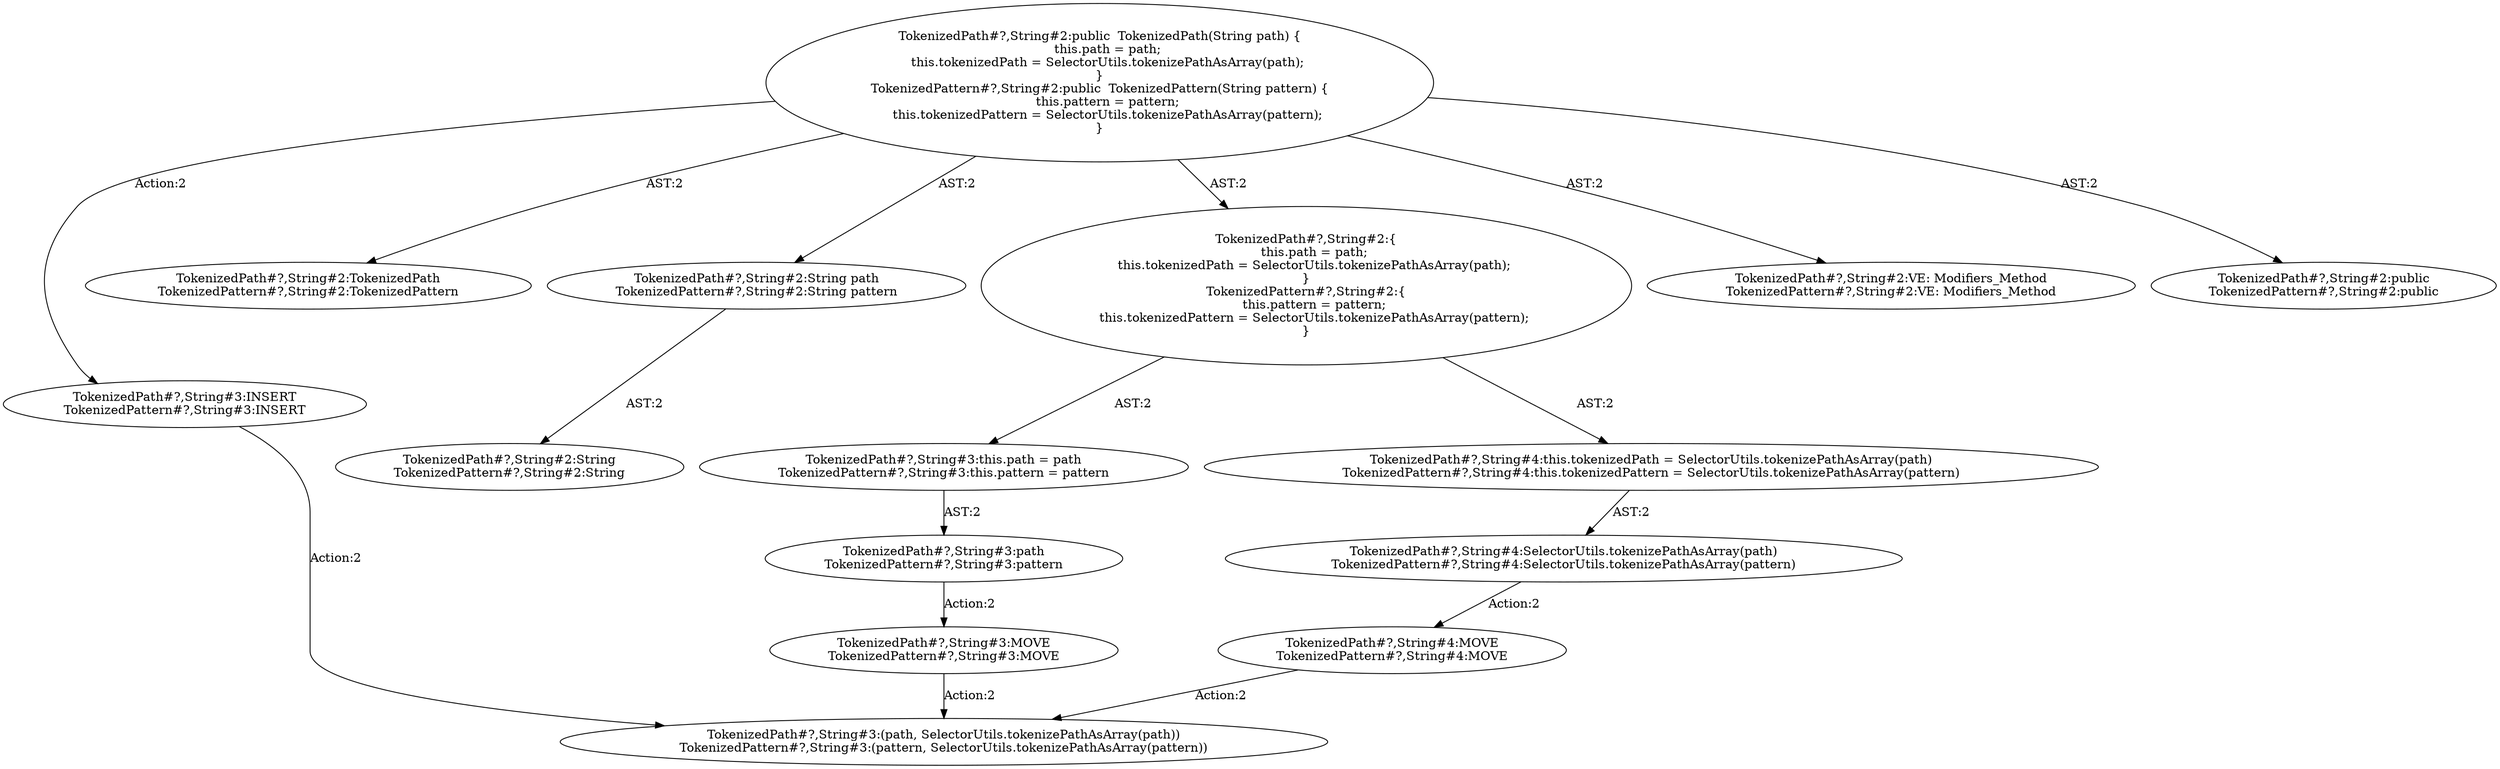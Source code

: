 digraph "Pattern" {
0 [label="TokenizedPath#?,String#3:INSERT
TokenizedPattern#?,String#3:INSERT" shape=ellipse]
1 [label="TokenizedPath#?,String#2:public  TokenizedPath(String path) \{
    this.path = path;
    this.tokenizedPath = SelectorUtils.tokenizePathAsArray(path);
\}
TokenizedPattern#?,String#2:public  TokenizedPattern(String pattern) \{
    this.pattern = pattern;
    this.tokenizedPattern = SelectorUtils.tokenizePathAsArray(pattern);
\}" shape=ellipse]
2 [label="TokenizedPath#?,String#2:TokenizedPath
TokenizedPattern#?,String#2:TokenizedPattern" shape=ellipse]
3 [label="TokenizedPath#?,String#2:String path
TokenizedPattern#?,String#2:String pattern" shape=ellipse]
4 [label="TokenizedPath#?,String#2:String
TokenizedPattern#?,String#2:String" shape=ellipse]
5 [label="TokenizedPath#?,String#2:\{
    this.path = path;
    this.tokenizedPath = SelectorUtils.tokenizePathAsArray(path);
\}
TokenizedPattern#?,String#2:\{
    this.pattern = pattern;
    this.tokenizedPattern = SelectorUtils.tokenizePathAsArray(pattern);
\}" shape=ellipse]
6 [label="TokenizedPath#?,String#3:this.path = path
TokenizedPattern#?,String#3:this.pattern = pattern" shape=ellipse]
7 [label="TokenizedPath#?,String#4:this.tokenizedPath = SelectorUtils.tokenizePathAsArray(path)
TokenizedPattern#?,String#4:this.tokenizedPattern = SelectorUtils.tokenizePathAsArray(pattern)" shape=ellipse]
8 [label="TokenizedPath#?,String#2:VE: Modifiers_Method
TokenizedPattern#?,String#2:VE: Modifiers_Method" shape=ellipse]
9 [label="TokenizedPath#?,String#2:public
TokenizedPattern#?,String#2:public" shape=ellipse]
10 [label="TokenizedPath#?,String#3:(path, SelectorUtils.tokenizePathAsArray(path))
TokenizedPattern#?,String#3:(pattern, SelectorUtils.tokenizePathAsArray(pattern))" shape=ellipse]
11 [label="TokenizedPath#?,String#3:MOVE
TokenizedPattern#?,String#3:MOVE" shape=ellipse]
12 [label="TokenizedPath#?,String#3:path
TokenizedPattern#?,String#3:pattern" shape=ellipse]
13 [label="TokenizedPath#?,String#4:MOVE
TokenizedPattern#?,String#4:MOVE" shape=ellipse]
14 [label="TokenizedPath#?,String#4:SelectorUtils.tokenizePathAsArray(path)
TokenizedPattern#?,String#4:SelectorUtils.tokenizePathAsArray(pattern)" shape=ellipse]
0 -> 10 [label="Action:2"];
1 -> 0 [label="Action:2"];
1 -> 2 [label="AST:2"];
1 -> 3 [label="AST:2"];
1 -> 5 [label="AST:2"];
1 -> 8 [label="AST:2"];
1 -> 9 [label="AST:2"];
3 -> 4 [label="AST:2"];
5 -> 6 [label="AST:2"];
5 -> 7 [label="AST:2"];
6 -> 12 [label="AST:2"];
7 -> 14 [label="AST:2"];
11 -> 10 [label="Action:2"];
12 -> 11 [label="Action:2"];
13 -> 10 [label="Action:2"];
14 -> 13 [label="Action:2"];
}
